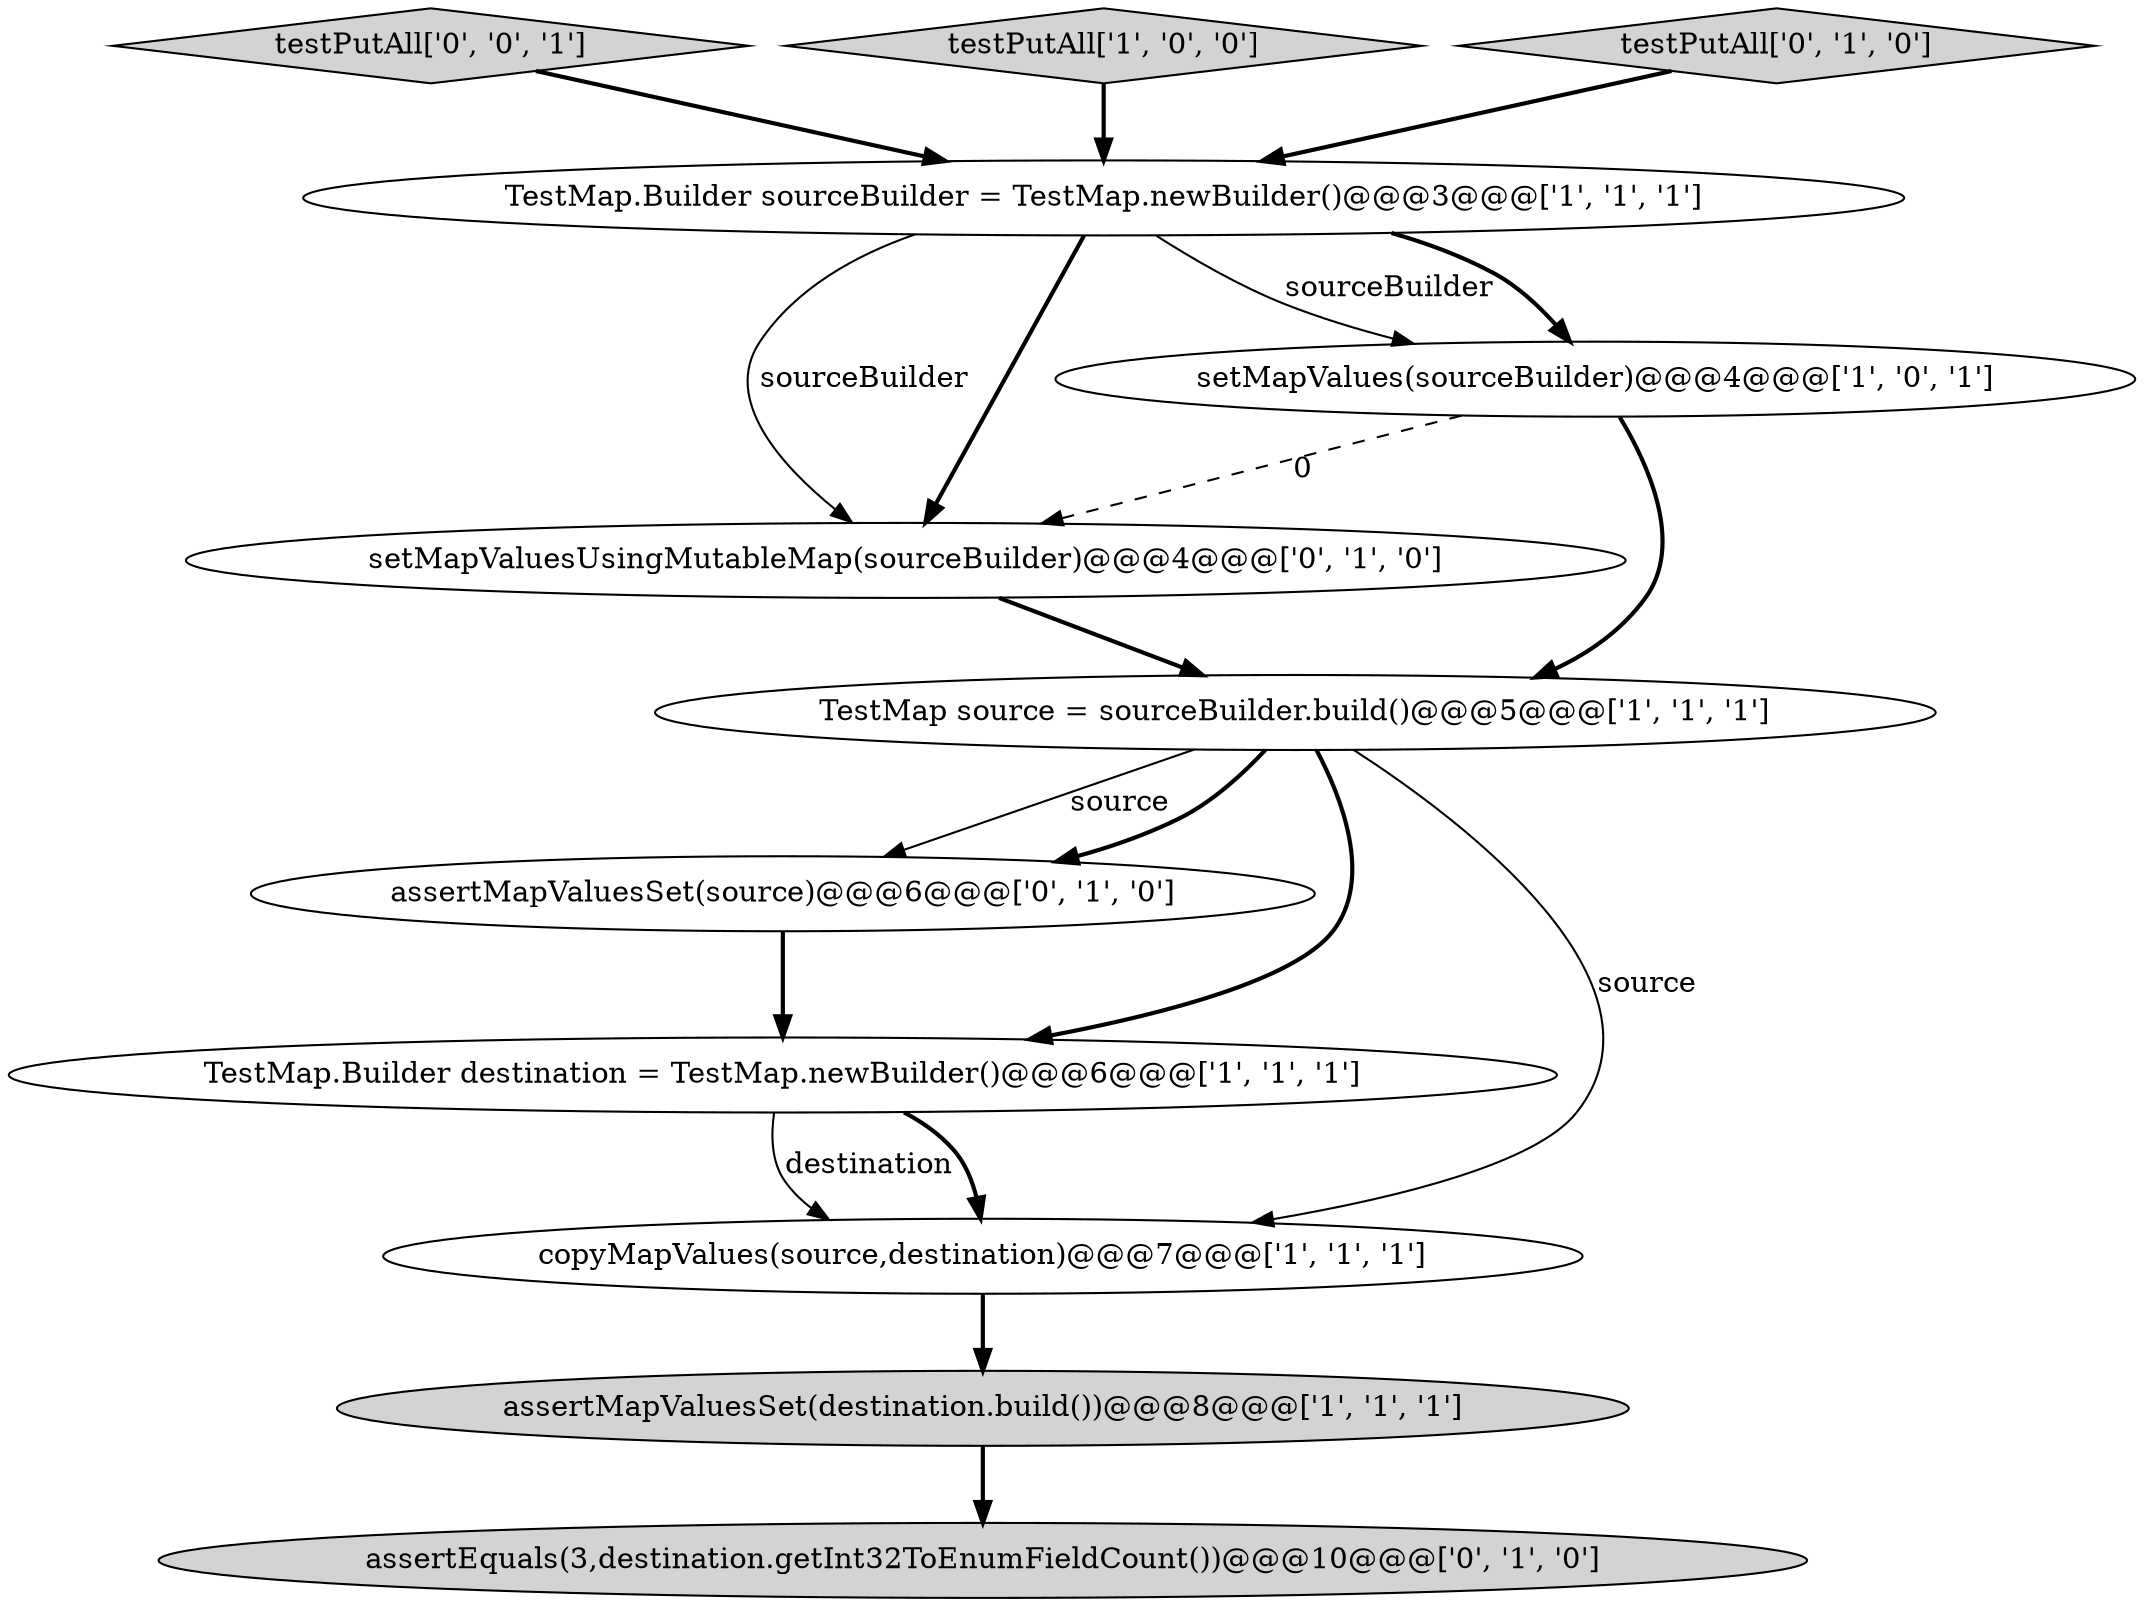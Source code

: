 digraph {
11 [style = filled, label = "testPutAll['0', '0', '1']", fillcolor = lightgray, shape = diamond image = "AAA0AAABBB3BBB"];
4 [style = filled, label = "testPutAll['1', '0', '0']", fillcolor = lightgray, shape = diamond image = "AAA0AAABBB1BBB"];
7 [style = filled, label = "testPutAll['0', '1', '0']", fillcolor = lightgray, shape = diamond image = "AAA0AAABBB2BBB"];
9 [style = filled, label = "assertMapValuesSet(source)@@@6@@@['0', '1', '0']", fillcolor = white, shape = ellipse image = "AAA1AAABBB2BBB"];
10 [style = filled, label = "assertEquals(3,destination.getInt32ToEnumFieldCount())@@@10@@@['0', '1', '0']", fillcolor = lightgray, shape = ellipse image = "AAA1AAABBB2BBB"];
3 [style = filled, label = "assertMapValuesSet(destination.build())@@@8@@@['1', '1', '1']", fillcolor = lightgray, shape = ellipse image = "AAA0AAABBB1BBB"];
2 [style = filled, label = "TestMap.Builder destination = TestMap.newBuilder()@@@6@@@['1', '1', '1']", fillcolor = white, shape = ellipse image = "AAA0AAABBB1BBB"];
8 [style = filled, label = "setMapValuesUsingMutableMap(sourceBuilder)@@@4@@@['0', '1', '0']", fillcolor = white, shape = ellipse image = "AAA1AAABBB2BBB"];
1 [style = filled, label = "setMapValues(sourceBuilder)@@@4@@@['1', '0', '1']", fillcolor = white, shape = ellipse image = "AAA0AAABBB1BBB"];
6 [style = filled, label = "copyMapValues(source,destination)@@@7@@@['1', '1', '1']", fillcolor = white, shape = ellipse image = "AAA0AAABBB1BBB"];
0 [style = filled, label = "TestMap source = sourceBuilder.build()@@@5@@@['1', '1', '1']", fillcolor = white, shape = ellipse image = "AAA0AAABBB1BBB"];
5 [style = filled, label = "TestMap.Builder sourceBuilder = TestMap.newBuilder()@@@3@@@['1', '1', '1']", fillcolor = white, shape = ellipse image = "AAA0AAABBB1BBB"];
0->9 [style = solid, label="source"];
2->6 [style = solid, label="destination"];
2->6 [style = bold, label=""];
4->5 [style = bold, label=""];
5->8 [style = solid, label="sourceBuilder"];
0->9 [style = bold, label=""];
9->2 [style = bold, label=""];
3->10 [style = bold, label=""];
7->5 [style = bold, label=""];
0->2 [style = bold, label=""];
1->8 [style = dashed, label="0"];
5->1 [style = solid, label="sourceBuilder"];
5->8 [style = bold, label=""];
6->3 [style = bold, label=""];
8->0 [style = bold, label=""];
1->0 [style = bold, label=""];
11->5 [style = bold, label=""];
0->6 [style = solid, label="source"];
5->1 [style = bold, label=""];
}
